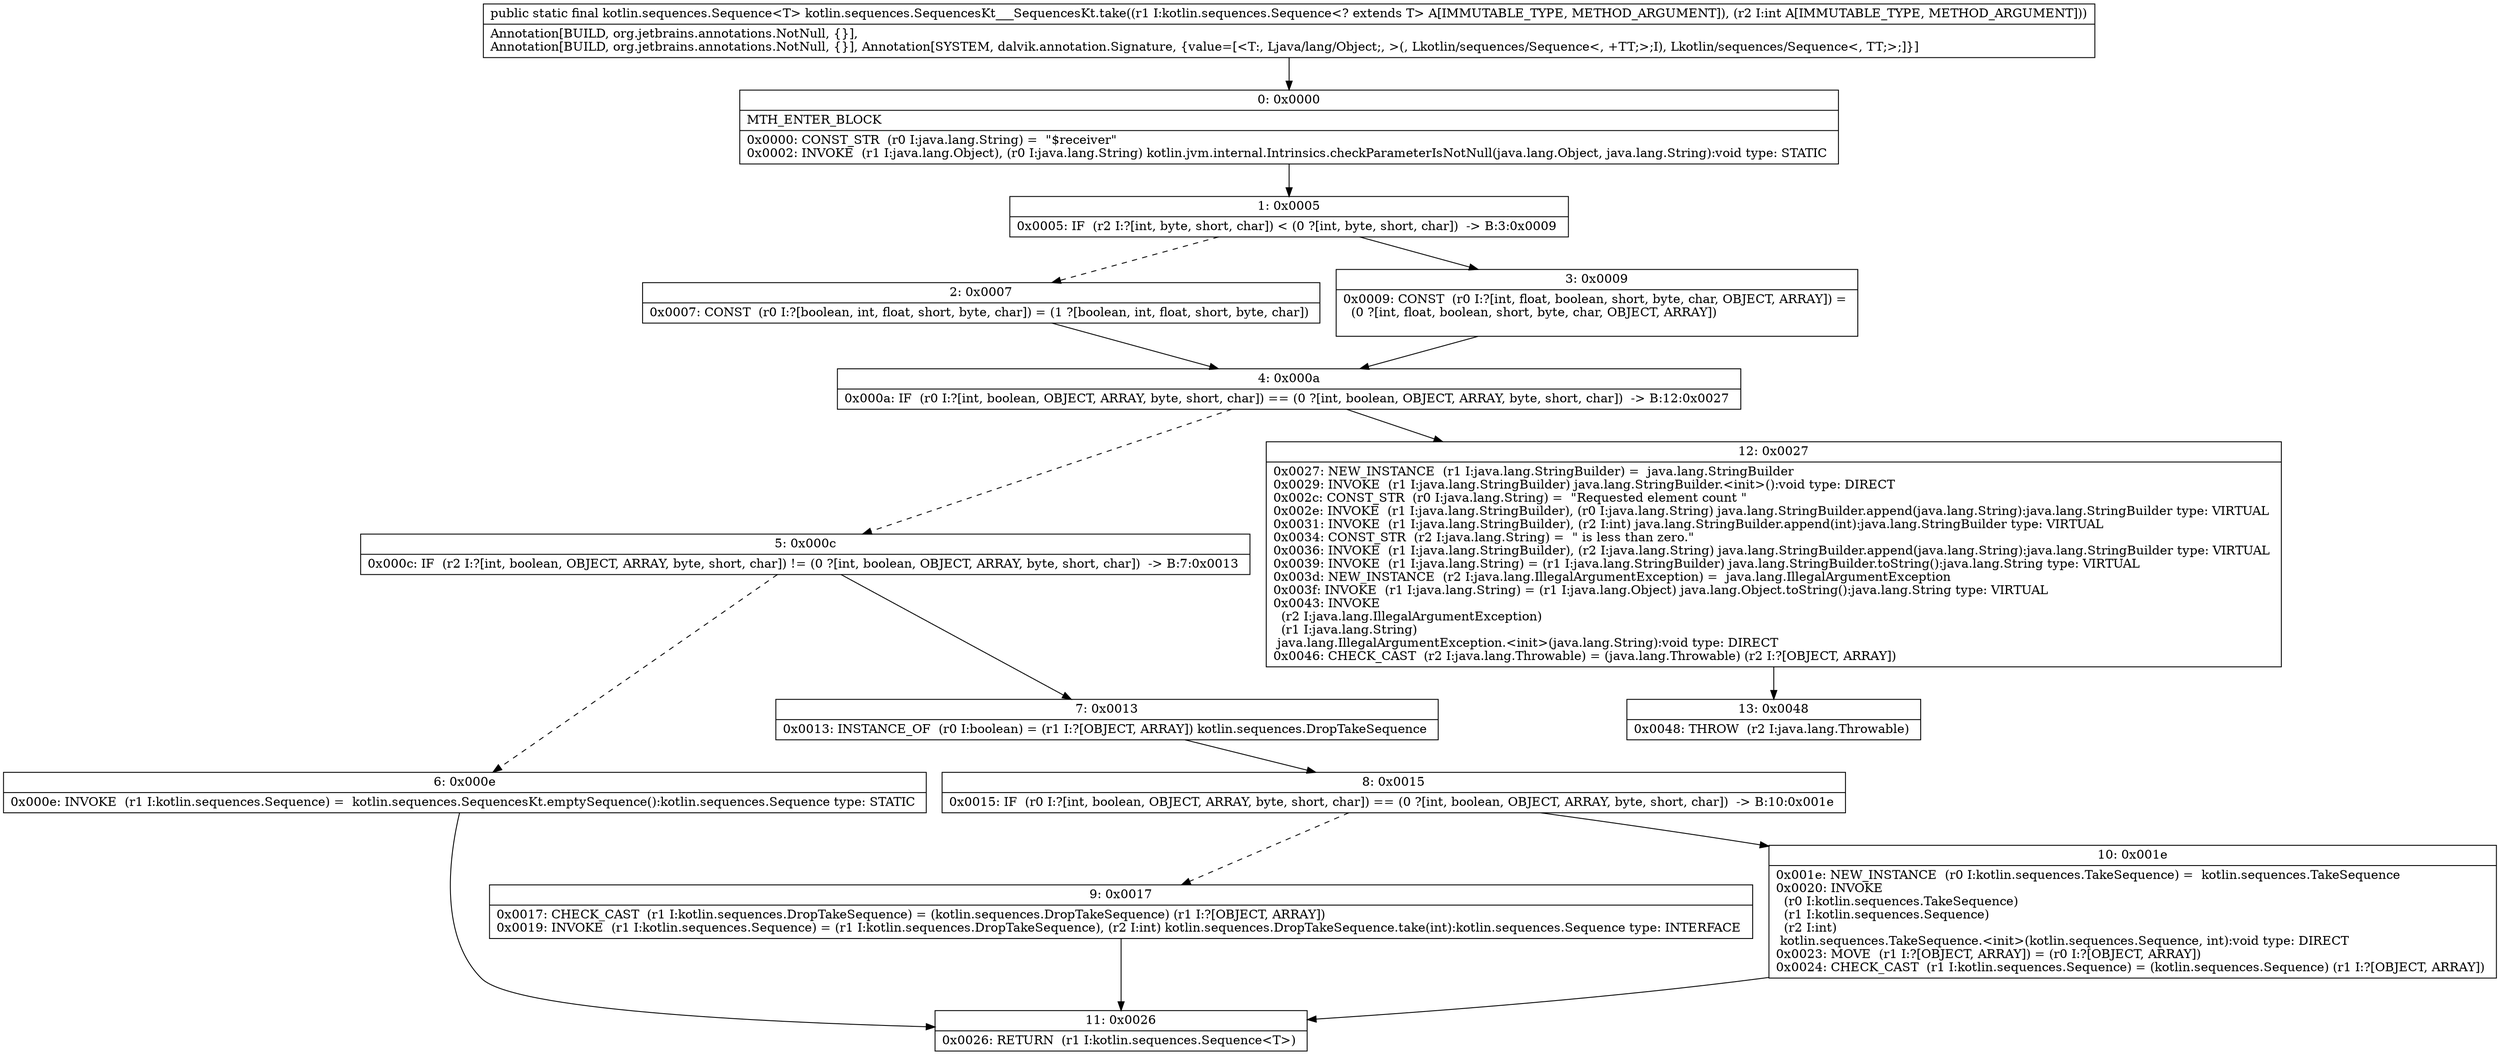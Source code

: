 digraph "CFG forkotlin.sequences.SequencesKt___SequencesKt.take(Lkotlin\/sequences\/Sequence;I)Lkotlin\/sequences\/Sequence;" {
Node_0 [shape=record,label="{0\:\ 0x0000|MTH_ENTER_BLOCK\l|0x0000: CONST_STR  (r0 I:java.lang.String) =  \"$receiver\" \l0x0002: INVOKE  (r1 I:java.lang.Object), (r0 I:java.lang.String) kotlin.jvm.internal.Intrinsics.checkParameterIsNotNull(java.lang.Object, java.lang.String):void type: STATIC \l}"];
Node_1 [shape=record,label="{1\:\ 0x0005|0x0005: IF  (r2 I:?[int, byte, short, char]) \< (0 ?[int, byte, short, char])  \-\> B:3:0x0009 \l}"];
Node_2 [shape=record,label="{2\:\ 0x0007|0x0007: CONST  (r0 I:?[boolean, int, float, short, byte, char]) = (1 ?[boolean, int, float, short, byte, char]) \l}"];
Node_3 [shape=record,label="{3\:\ 0x0009|0x0009: CONST  (r0 I:?[int, float, boolean, short, byte, char, OBJECT, ARRAY]) = \l  (0 ?[int, float, boolean, short, byte, char, OBJECT, ARRAY])\l \l}"];
Node_4 [shape=record,label="{4\:\ 0x000a|0x000a: IF  (r0 I:?[int, boolean, OBJECT, ARRAY, byte, short, char]) == (0 ?[int, boolean, OBJECT, ARRAY, byte, short, char])  \-\> B:12:0x0027 \l}"];
Node_5 [shape=record,label="{5\:\ 0x000c|0x000c: IF  (r2 I:?[int, boolean, OBJECT, ARRAY, byte, short, char]) != (0 ?[int, boolean, OBJECT, ARRAY, byte, short, char])  \-\> B:7:0x0013 \l}"];
Node_6 [shape=record,label="{6\:\ 0x000e|0x000e: INVOKE  (r1 I:kotlin.sequences.Sequence) =  kotlin.sequences.SequencesKt.emptySequence():kotlin.sequences.Sequence type: STATIC \l}"];
Node_7 [shape=record,label="{7\:\ 0x0013|0x0013: INSTANCE_OF  (r0 I:boolean) = (r1 I:?[OBJECT, ARRAY]) kotlin.sequences.DropTakeSequence \l}"];
Node_8 [shape=record,label="{8\:\ 0x0015|0x0015: IF  (r0 I:?[int, boolean, OBJECT, ARRAY, byte, short, char]) == (0 ?[int, boolean, OBJECT, ARRAY, byte, short, char])  \-\> B:10:0x001e \l}"];
Node_9 [shape=record,label="{9\:\ 0x0017|0x0017: CHECK_CAST  (r1 I:kotlin.sequences.DropTakeSequence) = (kotlin.sequences.DropTakeSequence) (r1 I:?[OBJECT, ARRAY]) \l0x0019: INVOKE  (r1 I:kotlin.sequences.Sequence) = (r1 I:kotlin.sequences.DropTakeSequence), (r2 I:int) kotlin.sequences.DropTakeSequence.take(int):kotlin.sequences.Sequence type: INTERFACE \l}"];
Node_10 [shape=record,label="{10\:\ 0x001e|0x001e: NEW_INSTANCE  (r0 I:kotlin.sequences.TakeSequence) =  kotlin.sequences.TakeSequence \l0x0020: INVOKE  \l  (r0 I:kotlin.sequences.TakeSequence)\l  (r1 I:kotlin.sequences.Sequence)\l  (r2 I:int)\l kotlin.sequences.TakeSequence.\<init\>(kotlin.sequences.Sequence, int):void type: DIRECT \l0x0023: MOVE  (r1 I:?[OBJECT, ARRAY]) = (r0 I:?[OBJECT, ARRAY]) \l0x0024: CHECK_CAST  (r1 I:kotlin.sequences.Sequence) = (kotlin.sequences.Sequence) (r1 I:?[OBJECT, ARRAY]) \l}"];
Node_11 [shape=record,label="{11\:\ 0x0026|0x0026: RETURN  (r1 I:kotlin.sequences.Sequence\<T\>) \l}"];
Node_12 [shape=record,label="{12\:\ 0x0027|0x0027: NEW_INSTANCE  (r1 I:java.lang.StringBuilder) =  java.lang.StringBuilder \l0x0029: INVOKE  (r1 I:java.lang.StringBuilder) java.lang.StringBuilder.\<init\>():void type: DIRECT \l0x002c: CONST_STR  (r0 I:java.lang.String) =  \"Requested element count \" \l0x002e: INVOKE  (r1 I:java.lang.StringBuilder), (r0 I:java.lang.String) java.lang.StringBuilder.append(java.lang.String):java.lang.StringBuilder type: VIRTUAL \l0x0031: INVOKE  (r1 I:java.lang.StringBuilder), (r2 I:int) java.lang.StringBuilder.append(int):java.lang.StringBuilder type: VIRTUAL \l0x0034: CONST_STR  (r2 I:java.lang.String) =  \" is less than zero.\" \l0x0036: INVOKE  (r1 I:java.lang.StringBuilder), (r2 I:java.lang.String) java.lang.StringBuilder.append(java.lang.String):java.lang.StringBuilder type: VIRTUAL \l0x0039: INVOKE  (r1 I:java.lang.String) = (r1 I:java.lang.StringBuilder) java.lang.StringBuilder.toString():java.lang.String type: VIRTUAL \l0x003d: NEW_INSTANCE  (r2 I:java.lang.IllegalArgumentException) =  java.lang.IllegalArgumentException \l0x003f: INVOKE  (r1 I:java.lang.String) = (r1 I:java.lang.Object) java.lang.Object.toString():java.lang.String type: VIRTUAL \l0x0043: INVOKE  \l  (r2 I:java.lang.IllegalArgumentException)\l  (r1 I:java.lang.String)\l java.lang.IllegalArgumentException.\<init\>(java.lang.String):void type: DIRECT \l0x0046: CHECK_CAST  (r2 I:java.lang.Throwable) = (java.lang.Throwable) (r2 I:?[OBJECT, ARRAY]) \l}"];
Node_13 [shape=record,label="{13\:\ 0x0048|0x0048: THROW  (r2 I:java.lang.Throwable) \l}"];
MethodNode[shape=record,label="{public static final kotlin.sequences.Sequence\<T\> kotlin.sequences.SequencesKt___SequencesKt.take((r1 I:kotlin.sequences.Sequence\<? extends T\> A[IMMUTABLE_TYPE, METHOD_ARGUMENT]), (r2 I:int A[IMMUTABLE_TYPE, METHOD_ARGUMENT]))  | Annotation[BUILD, org.jetbrains.annotations.NotNull, \{\}], \lAnnotation[BUILD, org.jetbrains.annotations.NotNull, \{\}], Annotation[SYSTEM, dalvik.annotation.Signature, \{value=[\<T:, Ljava\/lang\/Object;, \>(, Lkotlin\/sequences\/Sequence\<, +TT;\>;I), Lkotlin\/sequences\/Sequence\<, TT;\>;]\}]\l}"];
MethodNode -> Node_0;
Node_0 -> Node_1;
Node_1 -> Node_2[style=dashed];
Node_1 -> Node_3;
Node_2 -> Node_4;
Node_3 -> Node_4;
Node_4 -> Node_5[style=dashed];
Node_4 -> Node_12;
Node_5 -> Node_6[style=dashed];
Node_5 -> Node_7;
Node_6 -> Node_11;
Node_7 -> Node_8;
Node_8 -> Node_9[style=dashed];
Node_8 -> Node_10;
Node_9 -> Node_11;
Node_10 -> Node_11;
Node_12 -> Node_13;
}

